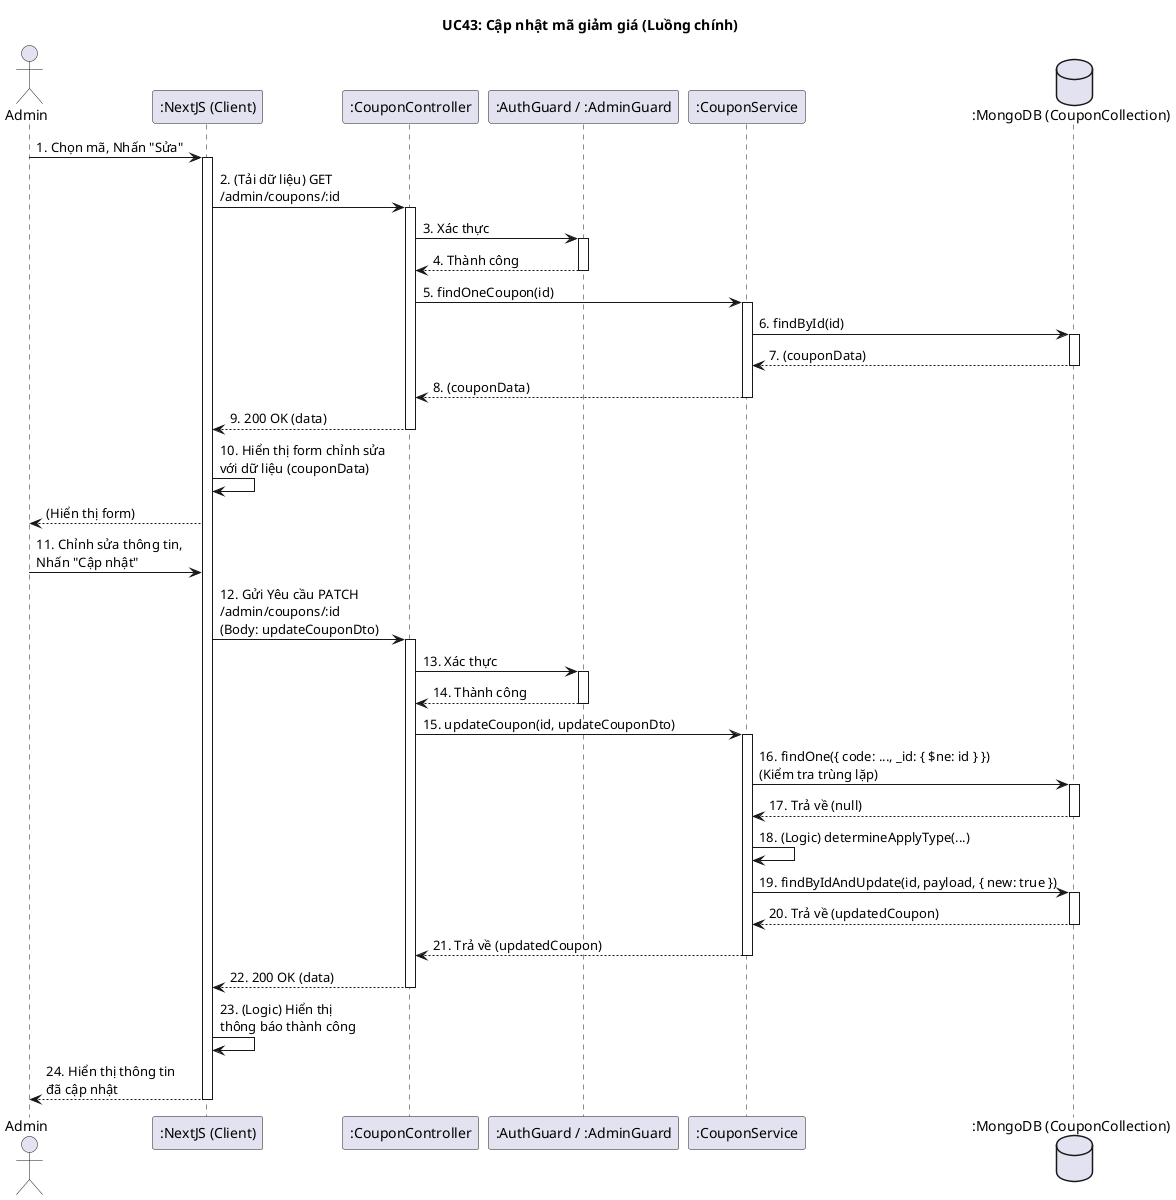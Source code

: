 @startuml
title UC43: Cập nhật mã giảm giá (Luồng chính)

actor Admin
participant ":NextJS (Client)" as Client
participant ":CouponController" as Controller
participant ":AuthGuard / :AdminGuard" as Guards
participant ":CouponService" as Service
database ":MongoDB (CouponCollection)" as DB

Admin -> Client: 1. Chọn mã, Nhấn "Sửa"
activate Client

Client -> Controller: 2. (Tải dữ liệu) GET \n/admin/coupons/:id
activate Controller
Controller -> Guards: 3. Xác thực
activate Guards
Guards --> Controller: 4. Thành công
deactivate Guards
Controller -> Service: 5. findOneCoupon(id)
activate Service
Service -> DB: 6. findById(id)
activate DB
DB --> Service: 7. (couponData)
deactivate DB
Service --> Controller: 8. (couponData)
deactivate Service
Controller --> Client: 9. 200 OK (data)
deactivate Controller
Client -> Client: 10. Hiển thị form chỉnh sửa \nvới dữ liệu (couponData)
Client --> Admin: (Hiển thị form)

Admin -> Client: 11. Chỉnh sửa thông tin, \nNhấn "Cập nhật"
Client -> Controller: 12. Gửi Yêu cầu PATCH \n/admin/coupons/:id \n(Body: updateCouponDto)
activate Controller

Controller -> Guards: 13. Xác thực
activate Guards
Guards --> Controller: 14. Thành công
deactivate Guards

Controller -> Service: 15. updateCoupon(id, updateCouponDto)
activate Service

Service -> DB: 16. findOne({ code: ..., _id: { $ne: id } }) \n(Kiểm tra trùng lặp)
activate DB
DB --> Service: 17. Trả về (null)
deactivate DB

Service -> Service: 18. (Logic) determineApplyType(...)
Service -> DB: 19. findByIdAndUpdate(id, payload, { new: true })
activate DB
DB --> Service: 20. Trả về (updatedCoupon)
deactivate DB

Service --> Controller: 21. Trả về (updatedCoupon)
deactivate Service

Controller --> Client: 22. 200 OK (data)
deactivate Controller

Client -> Client: 23. (Logic) Hiển thị \nthông báo thành công
Client --> Admin: 24. Hiển thị thông tin \nđã cập nhật
deactivate Client

@enduml